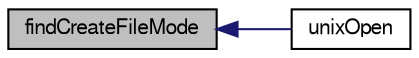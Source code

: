digraph "findCreateFileMode"
{
  edge [fontname="FreeSans",fontsize="10",labelfontname="FreeSans",labelfontsize="10"];
  node [fontname="FreeSans",fontsize="10",shape=record];
  rankdir="LR";
  Node110401 [label="findCreateFileMode",height=0.2,width=0.4,color="black", fillcolor="grey75", style="filled", fontcolor="black"];
  Node110401 -> Node110402 [dir="back",color="midnightblue",fontsize="10",style="solid",fontname="FreeSans"];
  Node110402 [label="unixOpen",height=0.2,width=0.4,color="black", fillcolor="white", style="filled",URL="$sqlite3_8c.html#a8ed5efc47b6e14f7805cd1bb9b215775"];
}
